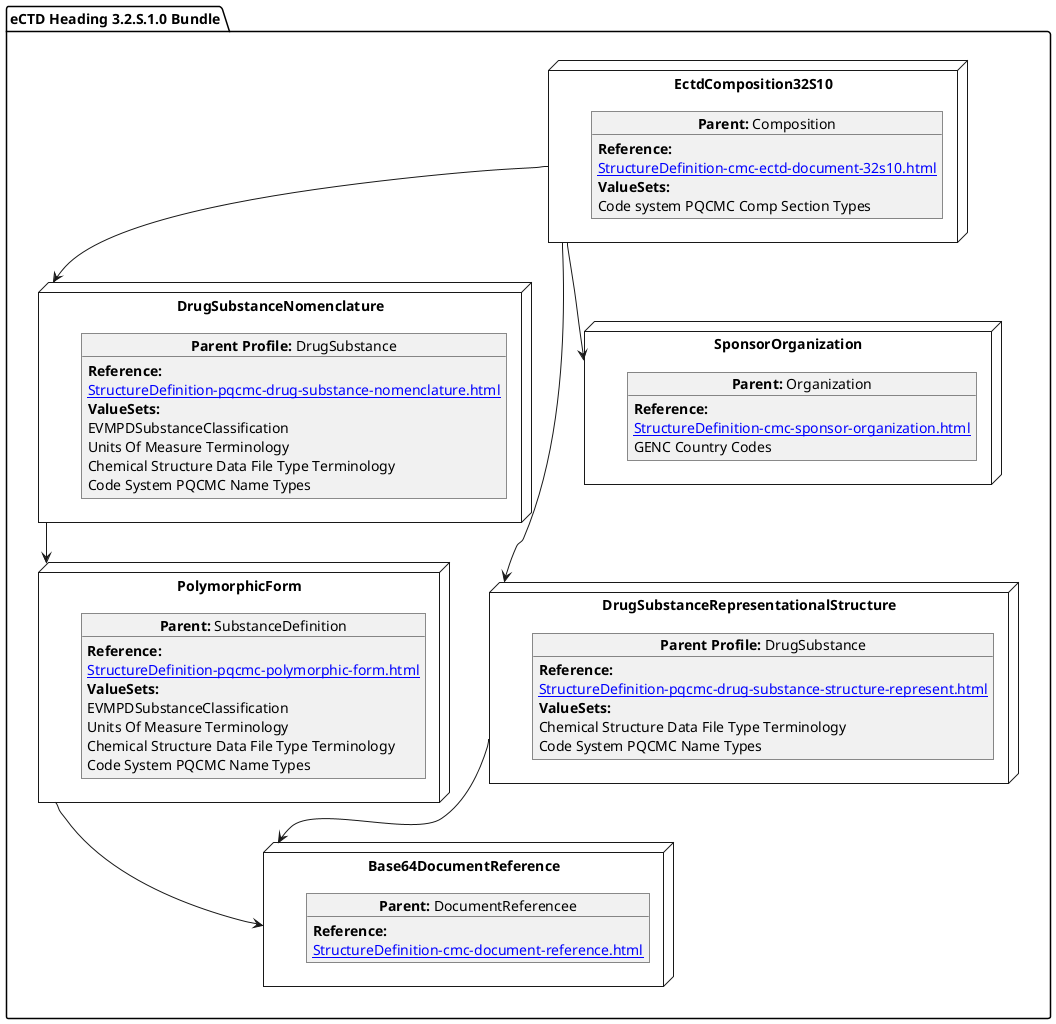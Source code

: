 @startuml
allowmixing
'Mixed model of use case and object

package "eCTD Heading 3.2.S.1.0 Bundle" as NODES {

  node "DrugSubstanceNomenclature" as NN { 
      object "**Parent Profile:** DrugSubstance" as obj3 {
          **Reference:**
      [[StructureDefinition-pqcmc-drug-substance-nomenclature.html]]
        **ValueSets:**
        EVMPDSubstanceClassification
        Units Of Measure Terminology
        Chemical Structure Data File Type Terminology
        Code System PQCMC Name Types 
      }  
}
  node "DrugSubstanceRepresentationalStructure" as N21 { 
      object "**Parent Profile:** DrugSubstance" as obj22 {
          **Reference:**
      [[StructureDefinition-pqcmc-drug-substance-structure-represent.html]]
        **ValueSets:**
        Chemical Structure Data File Type Terminology
        Code System PQCMC Name Types
    }
}
node "Base64DocumentReference" as NB64 { 
      object "**Parent:** DocumentReferencee"  as obj64 {  
            **Reference:**
      [[StructureDefinition-cmc-document-reference.html]]
}
}
  node "EctdComposition32S10" as N1 { 
      object "**Parent:** Composition" as obj1 {
            **Reference:**
      [[StructureDefinition-cmc-ectd-document-32s10.html]]
      **ValueSets:**
  Code system PQCMC Comp Section Types
    }
     
}
node "PolymorphicForm" as N2 { 
      object "**Parent:** SubstanceDefinition" as obj2 {
          **Reference:**
      [[StructureDefinition-pqcmc-polymorphic-form.html]]
        **ValueSets:**
        EVMPDSubstanceClassification
        Units Of Measure Terminology
        Chemical Structure Data File Type Terminology
        Code System PQCMC Name Types
    }    
}
 node "SponsorOrganization" as NSO { 
      object "**Parent:** Organization" as objAu {
    **Reference:**
      [[StructureDefinition-cmc-sponsor-organization.html]]
        GENC Country Codes
    }
} 


N1 --> N21
N1 --> NN
NN --> N2
N2 --> NB64
N21 --> NB64
N1 --> NSO
}
@enduml